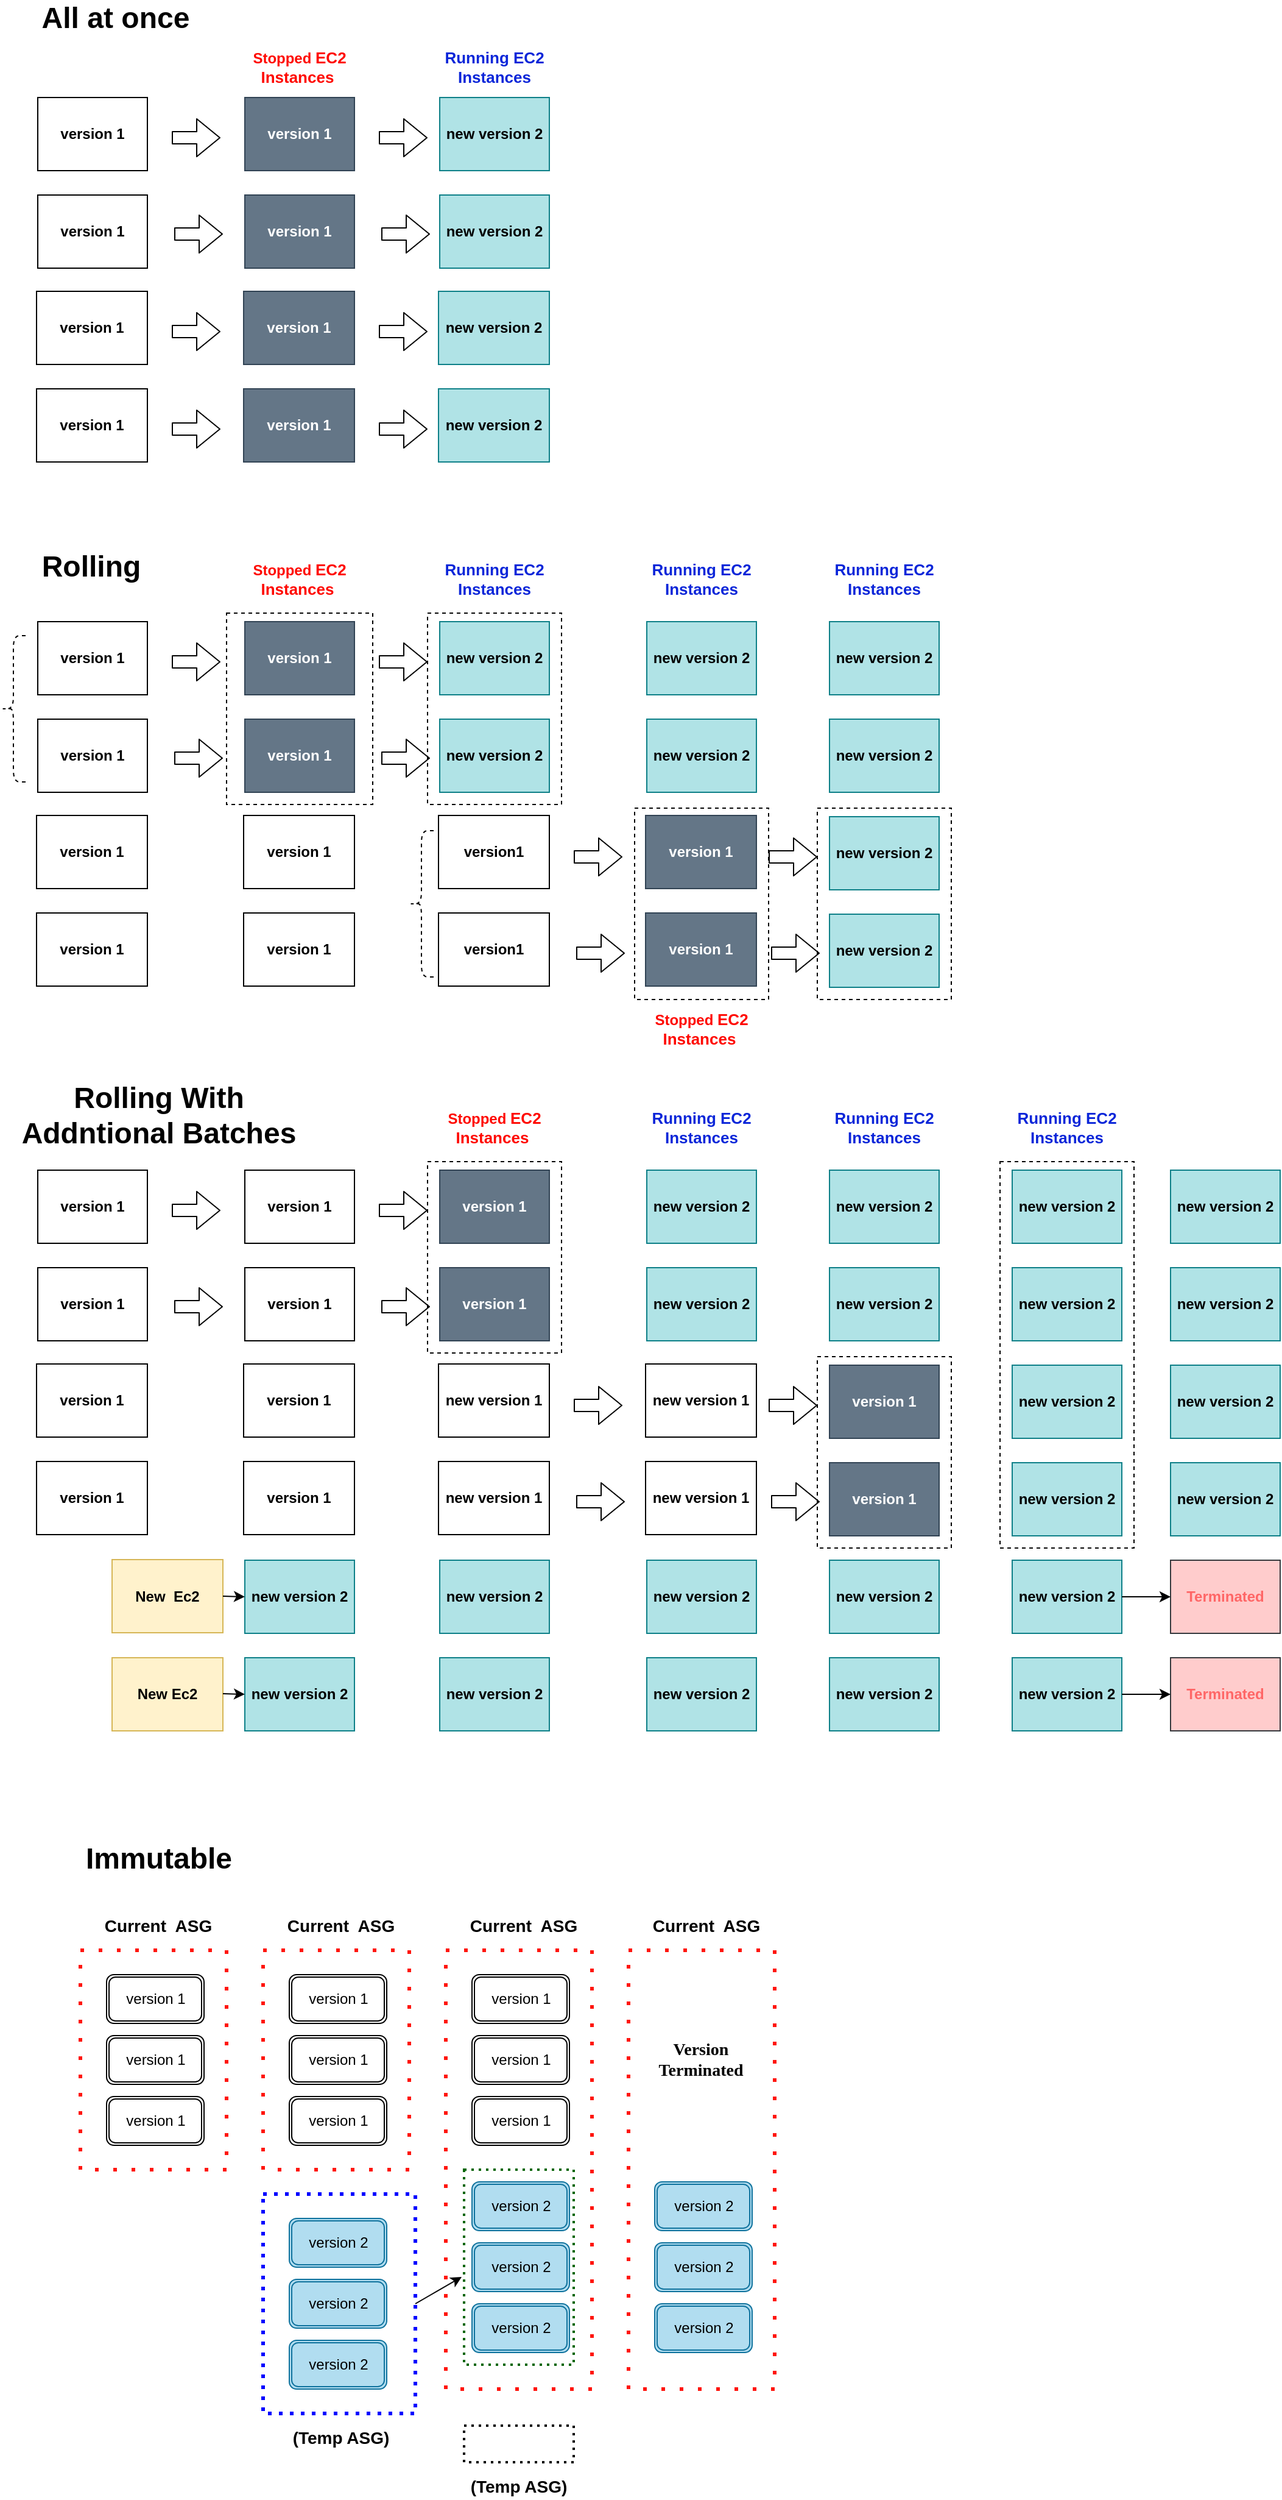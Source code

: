 <mxfile version="12.1.3" type="github" pages="1"><diagram id="eGtcGrSD5PsBv9eZA-f2" name="Page-1"><mxGraphModel dx="594" dy="747" grid="1" gridSize="10" guides="1" tooltips="1" connect="1" arrows="1" fold="1" page="1" pageScale="1" pageWidth="1654" pageHeight="2336" math="0" shadow="0"><root><mxCell id="0"/><mxCell id="1" parent="0"/><mxCell id="r1MnUn_struimIwiF0uq-36" value="" style="rounded=0;whiteSpace=wrap;html=1;dashed=1;dashPattern=1 2;fillColor=none;strokeColor=#006600;strokeWidth=2;" vertex="1" parent="1"><mxGeometry x="400" y="1820" width="90" height="160" as="geometry"/></mxCell><mxCell id="r1MnUn_struimIwiF0uq-15" value="" style="rounded=0;whiteSpace=wrap;html=1;dashed=1;dashPattern=1 4;fillColor=none;strokeColor=#FF150D;strokeWidth=3;" vertex="1" parent="1"><mxGeometry x="85" y="1640" width="120" height="180" as="geometry"/></mxCell><mxCell id="wxaTzPdYopYxYLCyc9uG-36" value="Running EC2 Instances" style="text;html=1;strokeColor=none;fillColor=none;align=center;verticalAlign=middle;whiteSpace=wrap;rounded=0;fontSize=13;fontStyle=1;fontColor=#0B26D9;" parent="1" vertex="1"><mxGeometry x="375" y="505" width="100" height="20" as="geometry"/></mxCell><mxCell id="wxaTzPdYopYxYLCyc9uG-57" value="" style="rounded=0;whiteSpace=wrap;html=1;fontSize=20;dashed=1;fillColor=none;" parent="1" vertex="1"><mxGeometry x="370" y="543" width="110" height="157" as="geometry"/></mxCell><mxCell id="wxaTzPdYopYxYLCyc9uG-60" value="" style="rounded=0;whiteSpace=wrap;html=1;fontSize=20;dashed=1;fillColor=none;backgroundOutline=1;" parent="1" vertex="1"><mxGeometry x="540" y="703" width="110" height="157" as="geometry"/></mxCell><object label="version 1" id="wxaTzPdYopYxYLCyc9uG-1"><mxCell style="rounded=0;whiteSpace=wrap;html=1;fontStyle=1" parent="1" vertex="1"><mxGeometry x="50" y="120" width="90" height="60" as="geometry"/></mxCell></object><object label="version 1" id="wxaTzPdYopYxYLCyc9uG-2"><mxCell style="rounded=0;whiteSpace=wrap;html=1;fontStyle=1" parent="1" vertex="1"><mxGeometry x="50" y="200" width="90" height="60" as="geometry"/></mxCell></object><object label="version 1" id="wxaTzPdYopYxYLCyc9uG-3"><mxCell style="rounded=0;whiteSpace=wrap;html=1;fontStyle=1" parent="1" vertex="1"><mxGeometry x="49" y="279" width="91" height="60" as="geometry"/></mxCell></object><mxCell id="wxaTzPdYopYxYLCyc9uG-4" value="" style="shape=flexArrow;endArrow=classic;html=1;" parent="1" edge="1"><mxGeometry width="50" height="50" relative="1" as="geometry"><mxPoint x="160" y="153" as="sourcePoint"/><mxPoint x="200" y="153" as="targetPoint"/></mxGeometry></mxCell><mxCell id="wxaTzPdYopYxYLCyc9uG-5" value="" style="shape=flexArrow;endArrow=classic;html=1;" parent="1" edge="1"><mxGeometry width="50" height="50" relative="1" as="geometry"><mxPoint x="162" y="232" as="sourcePoint"/><mxPoint x="202" y="232" as="targetPoint"/></mxGeometry></mxCell><mxCell id="wxaTzPdYopYxYLCyc9uG-6" value="" style="shape=flexArrow;endArrow=classic;html=1;" parent="1" edge="1"><mxGeometry width="50" height="50" relative="1" as="geometry"><mxPoint x="160" y="312" as="sourcePoint"/><mxPoint x="200" y="312" as="targetPoint"/></mxGeometry></mxCell><object label="version 1" id="wxaTzPdYopYxYLCyc9uG-7"><mxCell style="rounded=0;whiteSpace=wrap;html=1;fontStyle=1;fillColor=#647687;strokeColor=#314354;fontColor=#ffffff;" parent="1" vertex="1"><mxGeometry x="220" y="120" width="90" height="60" as="geometry"/></mxCell></object><object label="version 1" id="wxaTzPdYopYxYLCyc9uG-8"><mxCell style="rounded=0;whiteSpace=wrap;html=1;fontStyle=1;fillColor=#647687;strokeColor=#314354;fontColor=#ffffff;" parent="1" vertex="1"><mxGeometry x="220" y="200" width="90" height="60" as="geometry"/></mxCell></object><object label="version 1" id="wxaTzPdYopYxYLCyc9uG-9"><mxCell style="rounded=0;whiteSpace=wrap;html=1;fontStyle=1;fillColor=#647687;strokeColor=#314354;fontColor=#ffffff;" parent="1" vertex="1"><mxGeometry x="219" y="279" width="91" height="60" as="geometry"/></mxCell></object><mxCell id="wxaTzPdYopYxYLCyc9uG-10" value="&lt;b&gt;&lt;font color=&quot;#ff0800&quot;&gt;Stopped&amp;nbsp;&lt;span style=&quot;font-size: 13px&quot;&gt;EC2 Instances&amp;nbsp;&lt;/span&gt;&lt;/font&gt;&lt;/b&gt;" style="text;html=1;strokeColor=none;fillColor=none;align=center;verticalAlign=middle;whiteSpace=wrap;rounded=0;" parent="1" vertex="1"><mxGeometry x="202" y="80" width="126" height="30" as="geometry"/></mxCell><mxCell id="wxaTzPdYopYxYLCyc9uG-11" value="" style="shape=flexArrow;endArrow=classic;html=1;" parent="1" edge="1"><mxGeometry width="50" height="50" relative="1" as="geometry"><mxPoint x="330" y="153" as="sourcePoint"/><mxPoint x="370" y="153" as="targetPoint"/></mxGeometry></mxCell><mxCell id="wxaTzPdYopYxYLCyc9uG-12" value="" style="shape=flexArrow;endArrow=classic;html=1;" parent="1" edge="1"><mxGeometry width="50" height="50" relative="1" as="geometry"><mxPoint x="332" y="232" as="sourcePoint"/><mxPoint x="372" y="232" as="targetPoint"/></mxGeometry></mxCell><mxCell id="wxaTzPdYopYxYLCyc9uG-13" value="" style="shape=flexArrow;endArrow=classic;html=1;" parent="1" edge="1"><mxGeometry width="50" height="50" relative="1" as="geometry"><mxPoint x="330" y="312" as="sourcePoint"/><mxPoint x="370" y="312" as="targetPoint"/></mxGeometry></mxCell><object label="new version 2" id="wxaTzPdYopYxYLCyc9uG-14"><mxCell style="rounded=0;whiteSpace=wrap;html=1;fontStyle=1;fillColor=#b0e3e6;strokeColor=#0e8088;" parent="1" vertex="1"><mxGeometry x="380" y="120" width="90" height="60" as="geometry"/></mxCell></object><object label="new version 2" id="wxaTzPdYopYxYLCyc9uG-15"><mxCell style="rounded=0;whiteSpace=wrap;html=1;fontStyle=1;fillColor=#b0e3e6;strokeColor=#0e8088;" parent="1" vertex="1"><mxGeometry x="380" y="200" width="90" height="60" as="geometry"/></mxCell></object><object label="new version 2" id="wxaTzPdYopYxYLCyc9uG-16"><mxCell style="rounded=0;whiteSpace=wrap;html=1;fontStyle=1;fillColor=#b0e3e6;strokeColor=#0e8088;" parent="1" vertex="1"><mxGeometry x="379" y="279" width="91" height="60" as="geometry"/></mxCell></object><mxCell id="wxaTzPdYopYxYLCyc9uG-17" value="&amp;nbsp;All at once&amp;nbsp;" style="text;html=1;strokeColor=none;fillColor=none;align=center;verticalAlign=middle;whiteSpace=wrap;rounded=0;fontStyle=1;fontSize=24;" parent="1" vertex="1"><mxGeometry x="29" y="40" width="170" height="30" as="geometry"/></mxCell><mxCell id="wxaTzPdYopYxYLCyc9uG-18" value="Running EC2 Instances" style="text;html=1;strokeColor=none;fillColor=none;align=center;verticalAlign=middle;whiteSpace=wrap;rounded=0;fontSize=13;fontStyle=1;fontColor=#0B26D9;" parent="1" vertex="1"><mxGeometry x="375" y="85" width="100" height="20" as="geometry"/></mxCell><object label="version 1" id="wxaTzPdYopYxYLCyc9uG-19"><mxCell style="rounded=0;whiteSpace=wrap;html=1;fontStyle=1" parent="1" vertex="1"><mxGeometry x="50" y="550" width="90" height="60" as="geometry"/></mxCell></object><object label="version 1" id="wxaTzPdYopYxYLCyc9uG-20"><mxCell style="rounded=0;whiteSpace=wrap;html=1;fontStyle=1" parent="1" vertex="1"><mxGeometry x="50" y="630" width="90" height="60" as="geometry"/></mxCell></object><object label="version 1" id="wxaTzPdYopYxYLCyc9uG-21"><mxCell style="rounded=0;whiteSpace=wrap;html=1;fontStyle=1" parent="1" vertex="1"><mxGeometry x="49" y="709" width="91" height="60" as="geometry"/></mxCell></object><mxCell id="wxaTzPdYopYxYLCyc9uG-22" value="" style="shape=flexArrow;endArrow=classic;html=1;" parent="1" edge="1"><mxGeometry width="50" height="50" relative="1" as="geometry"><mxPoint x="160" y="583" as="sourcePoint"/><mxPoint x="200" y="583" as="targetPoint"/></mxGeometry></mxCell><mxCell id="wxaTzPdYopYxYLCyc9uG-23" value="" style="shape=flexArrow;endArrow=classic;html=1;" parent="1" edge="1"><mxGeometry width="50" height="50" relative="1" as="geometry"><mxPoint x="162" y="662" as="sourcePoint"/><mxPoint x="202" y="662" as="targetPoint"/></mxGeometry></mxCell><object label="version 1" id="wxaTzPdYopYxYLCyc9uG-25"><mxCell style="rounded=0;whiteSpace=wrap;html=1;fontStyle=1;fillColor=#647687;strokeColor=#314354;fontColor=#ffffff;" parent="1" vertex="1"><mxGeometry x="220" y="550" width="90" height="60" as="geometry"/></mxCell></object><object label="version 1" id="wxaTzPdYopYxYLCyc9uG-26"><mxCell style="rounded=0;whiteSpace=wrap;html=1;fontStyle=1;fillColor=#647687;strokeColor=#314354;fontColor=#ffffff;" parent="1" vertex="1"><mxGeometry x="220" y="630" width="90" height="60" as="geometry"/></mxCell></object><object label="version 1" id="wxaTzPdYopYxYLCyc9uG-27"><mxCell style="rounded=0;whiteSpace=wrap;html=1;fontStyle=1;fillColor=#647687;strokeColor=#314354;fontColor=#ffffff;" parent="1" vertex="1"><mxGeometry x="219" y="709" width="91" height="60" as="geometry"/></mxCell></object><mxCell id="wxaTzPdYopYxYLCyc9uG-28" value="&lt;b&gt;&lt;font color=&quot;#ff0800&quot;&gt;Stopped&amp;nbsp;&lt;span style=&quot;font-size: 13px&quot;&gt;EC2 Instances&amp;nbsp;&lt;/span&gt;&lt;/font&gt;&lt;/b&gt;" style="text;html=1;strokeColor=none;fillColor=none;align=center;verticalAlign=middle;whiteSpace=wrap;rounded=0;" parent="1" vertex="1"><mxGeometry x="202" y="500" width="126" height="30" as="geometry"/></mxCell><mxCell id="wxaTzPdYopYxYLCyc9uG-29" value="" style="shape=flexArrow;endArrow=classic;html=1;" parent="1" edge="1"><mxGeometry width="50" height="50" relative="1" as="geometry"><mxPoint x="330" y="583" as="sourcePoint"/><mxPoint x="370" y="583" as="targetPoint"/></mxGeometry></mxCell><mxCell id="wxaTzPdYopYxYLCyc9uG-30" value="" style="shape=flexArrow;endArrow=classic;html=1;" parent="1" edge="1"><mxGeometry width="50" height="50" relative="1" as="geometry"><mxPoint x="332" y="662" as="sourcePoint"/><mxPoint x="372" y="662" as="targetPoint"/></mxGeometry></mxCell><object label="new version 2" id="wxaTzPdYopYxYLCyc9uG-32"><mxCell style="rounded=0;whiteSpace=wrap;html=1;fontStyle=1;fillColor=#b0e3e6;strokeColor=#0e8088;" parent="1" vertex="1"><mxGeometry x="380" y="550" width="90" height="60" as="geometry"/></mxCell></object><object label="new version 2" id="wxaTzPdYopYxYLCyc9uG-33"><mxCell style="rounded=0;whiteSpace=wrap;html=1;fontStyle=1;fillColor=#b0e3e6;strokeColor=#0e8088;" parent="1" vertex="1"><mxGeometry x="380" y="630" width="90" height="60" as="geometry"/></mxCell></object><object label="new version 2" id="wxaTzPdYopYxYLCyc9uG-34"><mxCell style="rounded=0;whiteSpace=wrap;html=1;fontStyle=1;fillColor=#b0e3e6;strokeColor=#0e8088;" parent="1" vertex="1"><mxGeometry x="379" y="709" width="91" height="60" as="geometry"/></mxCell></object><mxCell id="wxaTzPdYopYxYLCyc9uG-35" value="Rolling" style="text;html=1;strokeColor=none;fillColor=none;align=center;verticalAlign=middle;whiteSpace=wrap;rounded=0;fontStyle=1;fontSize=24;" parent="1" vertex="1"><mxGeometry x="29" y="490" width="130" height="30" as="geometry"/></mxCell><object label="version 1" id="wxaTzPdYopYxYLCyc9uG-38"><mxCell style="rounded=0;whiteSpace=wrap;html=1;fontStyle=1" parent="1" vertex="1"><mxGeometry x="49" y="709" width="91" height="60" as="geometry"/></mxCell></object><object label="version 1" id="wxaTzPdYopYxYLCyc9uG-40"><mxCell style="rounded=0;whiteSpace=wrap;html=1;fontStyle=1;" parent="1" vertex="1"><mxGeometry x="219" y="709" width="91" height="60" as="geometry"/></mxCell></object><object label="version1" id="wxaTzPdYopYxYLCyc9uG-42"><mxCell style="rounded=0;whiteSpace=wrap;html=1;fontStyle=1;" parent="1" vertex="1"><mxGeometry x="379" y="709" width="91" height="60" as="geometry"/></mxCell></object><object label="version 1" id="wxaTzPdYopYxYLCyc9uG-43"><mxCell style="rounded=0;whiteSpace=wrap;html=1;fontStyle=1" parent="1" vertex="1"><mxGeometry x="49" y="789" width="91" height="60" as="geometry"/></mxCell></object><object label="version 1" id="wxaTzPdYopYxYLCyc9uG-45"><mxCell style="rounded=0;whiteSpace=wrap;html=1;fontStyle=1;" parent="1" vertex="1"><mxGeometry x="219" y="789" width="91" height="60" as="geometry"/></mxCell></object><object label="version1" id="wxaTzPdYopYxYLCyc9uG-47"><mxCell style="rounded=0;whiteSpace=wrap;html=1;fontStyle=1;" parent="1" vertex="1"><mxGeometry x="379" y="789" width="91" height="60" as="geometry"/></mxCell></object><mxCell id="wxaTzPdYopYxYLCyc9uG-48" value="" style="rounded=0;whiteSpace=wrap;html=1;fontSize=20;dashed=1;fillColor=none;" parent="1" vertex="1"><mxGeometry x="205" y="543" width="120" height="157" as="geometry"/></mxCell><object label="version 1" id="wxaTzPdYopYxYLCyc9uG-49"><mxCell style="rounded=0;whiteSpace=wrap;html=1;fontStyle=1" parent="1" vertex="1"><mxGeometry x="49" y="359" width="91" height="60" as="geometry"/></mxCell></object><mxCell id="wxaTzPdYopYxYLCyc9uG-50" value="" style="shape=flexArrow;endArrow=classic;html=1;" parent="1" edge="1"><mxGeometry width="50" height="50" relative="1" as="geometry"><mxPoint x="160" y="392" as="sourcePoint"/><mxPoint x="200" y="392" as="targetPoint"/></mxGeometry></mxCell><object label="version 1" id="wxaTzPdYopYxYLCyc9uG-51"><mxCell style="rounded=0;whiteSpace=wrap;html=1;fontStyle=1;fillColor=#647687;strokeColor=#314354;fontColor=#ffffff;" parent="1" vertex="1"><mxGeometry x="219" y="359" width="91" height="60" as="geometry"/></mxCell></object><mxCell id="wxaTzPdYopYxYLCyc9uG-52" value="" style="shape=flexArrow;endArrow=classic;html=1;" parent="1" edge="1"><mxGeometry width="50" height="50" relative="1" as="geometry"><mxPoint x="330" y="392" as="sourcePoint"/><mxPoint x="370" y="392" as="targetPoint"/></mxGeometry></mxCell><object label="new version 2" id="wxaTzPdYopYxYLCyc9uG-53"><mxCell style="rounded=0;whiteSpace=wrap;html=1;fontStyle=1;fillColor=#b0e3e6;strokeColor=#0e8088;" parent="1" vertex="1"><mxGeometry x="379" y="359" width="91" height="60" as="geometry"/></mxCell></object><mxCell id="wxaTzPdYopYxYLCyc9uG-54" value="" style="shape=curlyBracket;whiteSpace=wrap;html=1;rounded=1;dashed=1;fontSize=20;fontColor=#0B26D9;" parent="1" vertex="1"><mxGeometry x="20" y="561.5" width="20" height="120" as="geometry"/></mxCell><object label="version 1" id="wxaTzPdYopYxYLCyc9uG-58"><mxCell style="rounded=0;whiteSpace=wrap;html=1;fontStyle=1;fillColor=#647687;strokeColor=#314354;fontColor=#ffffff;" parent="1" vertex="1"><mxGeometry x="549" y="709" width="91" height="60" as="geometry"/></mxCell></object><object label="version 1" id="wxaTzPdYopYxYLCyc9uG-59"><mxCell style="rounded=0;whiteSpace=wrap;html=1;fontStyle=1;fillColor=#647687;strokeColor=#314354;fontColor=#ffffff;" parent="1" vertex="1"><mxGeometry x="549" y="789" width="91" height="60" as="geometry"/></mxCell></object><mxCell id="wxaTzPdYopYxYLCyc9uG-61" value="&lt;b&gt;&lt;font color=&quot;#ff0800&quot;&gt;Stopped&amp;nbsp;&lt;span style=&quot;font-size: 13px&quot;&gt;EC2 Instances&amp;nbsp;&lt;/span&gt;&lt;/font&gt;&lt;/b&gt;" style="text;html=1;strokeColor=none;fillColor=none;align=center;verticalAlign=middle;whiteSpace=wrap;rounded=0;" parent="1" vertex="1"><mxGeometry x="531.5" y="869" width="126" height="30" as="geometry"/></mxCell><mxCell id="wxaTzPdYopYxYLCyc9uG-62" value="" style="shape=flexArrow;endArrow=classic;html=1;" parent="1" edge="1"><mxGeometry width="50" height="50" relative="1" as="geometry"><mxPoint x="490" y="743" as="sourcePoint"/><mxPoint x="530" y="743" as="targetPoint"/></mxGeometry></mxCell><mxCell id="wxaTzPdYopYxYLCyc9uG-63" value="" style="shape=flexArrow;endArrow=classic;html=1;" parent="1" edge="1"><mxGeometry width="50" height="50" relative="1" as="geometry"><mxPoint x="492" y="822" as="sourcePoint"/><mxPoint x="532" y="822" as="targetPoint"/></mxGeometry></mxCell><mxCell id="wxaTzPdYopYxYLCyc9uG-64" value="Running EC2 Instances" style="text;html=1;strokeColor=none;fillColor=none;align=center;verticalAlign=middle;whiteSpace=wrap;rounded=0;fontSize=13;fontStyle=1;fontColor=#0B26D9;" parent="1" vertex="1"><mxGeometry x="545" y="505" width="100" height="20" as="geometry"/></mxCell><object label="new version 2" id="wxaTzPdYopYxYLCyc9uG-66"><mxCell style="rounded=0;whiteSpace=wrap;html=1;fontStyle=1;fillColor=#b0e3e6;strokeColor=#0e8088;" parent="1" vertex="1"><mxGeometry x="550" y="550" width="90" height="60" as="geometry"/></mxCell></object><object label="new version 2" id="wxaTzPdYopYxYLCyc9uG-67"><mxCell style="rounded=0;whiteSpace=wrap;html=1;fontStyle=1;fillColor=#b0e3e6;strokeColor=#0e8088;" parent="1" vertex="1"><mxGeometry x="550" y="630" width="90" height="60" as="geometry"/></mxCell></object><mxCell id="wxaTzPdYopYxYLCyc9uG-68" value="Running EC2 Instances" style="text;html=1;strokeColor=none;fillColor=none;align=center;verticalAlign=middle;whiteSpace=wrap;rounded=0;fontSize=13;fontStyle=1;fontColor=#0B26D9;" parent="1" vertex="1"><mxGeometry x="695" y="505" width="100" height="20" as="geometry"/></mxCell><object label="new version 2" id="wxaTzPdYopYxYLCyc9uG-70"><mxCell style="rounded=0;whiteSpace=wrap;html=1;fontStyle=1;fillColor=#b0e3e6;strokeColor=#0e8088;" parent="1" vertex="1"><mxGeometry x="700" y="550" width="90" height="60" as="geometry"/></mxCell></object><object label="new version 2" id="wxaTzPdYopYxYLCyc9uG-71"><mxCell style="rounded=0;whiteSpace=wrap;html=1;fontStyle=1;fillColor=#b0e3e6;strokeColor=#0e8088;" parent="1" vertex="1"><mxGeometry x="700" y="630" width="90" height="60" as="geometry"/></mxCell></object><mxCell id="wxaTzPdYopYxYLCyc9uG-73" value="" style="rounded=0;whiteSpace=wrap;html=1;fontSize=20;dashed=1;fillColor=none;" parent="1" vertex="1"><mxGeometry x="690" y="703" width="110" height="157" as="geometry"/></mxCell><object label="new version 2" id="wxaTzPdYopYxYLCyc9uG-74"><mxCell style="rounded=0;whiteSpace=wrap;html=1;fontStyle=1;fillColor=#b0e3e6;strokeColor=#0e8088;" parent="1" vertex="1"><mxGeometry x="700" y="710" width="90" height="60" as="geometry"/></mxCell></object><object label="new version 2" id="wxaTzPdYopYxYLCyc9uG-75"><mxCell style="rounded=0;whiteSpace=wrap;html=1;fontStyle=1;fillColor=#b0e3e6;strokeColor=#0e8088;" parent="1" vertex="1"><mxGeometry x="700" y="790" width="90" height="60" as="geometry"/></mxCell></object><mxCell id="wxaTzPdYopYxYLCyc9uG-76" value="" style="shape=flexArrow;endArrow=classic;html=1;" parent="1" edge="1"><mxGeometry width="50" height="50" relative="1" as="geometry"><mxPoint x="650" y="743" as="sourcePoint"/><mxPoint x="690" y="743" as="targetPoint"/></mxGeometry></mxCell><mxCell id="wxaTzPdYopYxYLCyc9uG-77" value="" style="shape=flexArrow;endArrow=classic;html=1;" parent="1" edge="1"><mxGeometry width="50" height="50" relative="1" as="geometry"><mxPoint x="652" y="822" as="sourcePoint"/><mxPoint x="692" y="822" as="targetPoint"/></mxGeometry></mxCell><mxCell id="wxaTzPdYopYxYLCyc9uG-78" value="" style="shape=curlyBracket;whiteSpace=wrap;html=1;rounded=1;dashed=1;fontSize=20;fontColor=#0B26D9;" parent="1" vertex="1"><mxGeometry x="355" y="721.5" width="20" height="120" as="geometry"/></mxCell><mxCell id="wxaTzPdYopYxYLCyc9uG-80" value="" style="rounded=0;whiteSpace=wrap;html=1;fontSize=20;dashed=1;fillColor=none;" parent="1" vertex="1"><mxGeometry x="370" y="993" width="110" height="157" as="geometry"/></mxCell><object label="version 1" id="wxaTzPdYopYxYLCyc9uG-82"><mxCell style="rounded=0;whiteSpace=wrap;html=1;fontStyle=1" parent="1" vertex="1"><mxGeometry x="50" y="1000" width="90" height="60" as="geometry"/></mxCell></object><object label="version 1" id="wxaTzPdYopYxYLCyc9uG-83"><mxCell style="rounded=0;whiteSpace=wrap;html=1;fontStyle=1" parent="1" vertex="1"><mxGeometry x="50" y="1080" width="90" height="60" as="geometry"/></mxCell></object><object label="version 1" id="wxaTzPdYopYxYLCyc9uG-84"><mxCell style="rounded=0;whiteSpace=wrap;html=1;fontStyle=1" parent="1" vertex="1"><mxGeometry x="49" y="1159" width="91" height="60" as="geometry"/></mxCell></object><mxCell id="wxaTzPdYopYxYLCyc9uG-85" value="" style="shape=flexArrow;endArrow=classic;html=1;" parent="1" edge="1"><mxGeometry width="50" height="50" relative="1" as="geometry"><mxPoint x="160" y="1033" as="sourcePoint"/><mxPoint x="200" y="1033" as="targetPoint"/></mxGeometry></mxCell><mxCell id="wxaTzPdYopYxYLCyc9uG-86" value="" style="shape=flexArrow;endArrow=classic;html=1;" parent="1" edge="1"><mxGeometry width="50" height="50" relative="1" as="geometry"><mxPoint x="162" y="1112" as="sourcePoint"/><mxPoint x="202" y="1112" as="targetPoint"/></mxGeometry></mxCell><object label="version 1" id="wxaTzPdYopYxYLCyc9uG-87"><mxCell style="rounded=0;whiteSpace=wrap;html=1;fontStyle=1;" parent="1" vertex="1"><mxGeometry x="220" y="1000" width="90" height="60" as="geometry"/></mxCell></object><object label="version 1" id="wxaTzPdYopYxYLCyc9uG-88"><mxCell style="rounded=0;whiteSpace=wrap;html=1;fontStyle=1;" parent="1" vertex="1"><mxGeometry x="220" y="1080" width="90" height="60" as="geometry"/></mxCell></object><object label="version 1" id="wxaTzPdYopYxYLCyc9uG-89"><mxCell style="rounded=0;whiteSpace=wrap;html=1;fontStyle=1;fillColor=#647687;strokeColor=#314354;fontColor=#ffffff;" parent="1" vertex="1"><mxGeometry x="219" y="1159" width="91" height="60" as="geometry"/></mxCell></object><mxCell id="wxaTzPdYopYxYLCyc9uG-90" value="&lt;b&gt;&lt;font color=&quot;#ff0800&quot;&gt;Stopped&amp;nbsp;&lt;span style=&quot;font-size: 13px&quot;&gt;EC2 Instances&amp;nbsp;&lt;/span&gt;&lt;/font&gt;&lt;/b&gt;" style="text;html=1;strokeColor=none;fillColor=none;align=center;verticalAlign=middle;whiteSpace=wrap;rounded=0;" parent="1" vertex="1"><mxGeometry x="361.5" y="950" width="126" height="30" as="geometry"/></mxCell><mxCell id="wxaTzPdYopYxYLCyc9uG-91" value="" style="shape=flexArrow;endArrow=classic;html=1;" parent="1" edge="1"><mxGeometry width="50" height="50" relative="1" as="geometry"><mxPoint x="330" y="1033" as="sourcePoint"/><mxPoint x="370" y="1033" as="targetPoint"/></mxGeometry></mxCell><mxCell id="wxaTzPdYopYxYLCyc9uG-92" value="" style="shape=flexArrow;endArrow=classic;html=1;" parent="1" edge="1"><mxGeometry width="50" height="50" relative="1" as="geometry"><mxPoint x="332" y="1112" as="sourcePoint"/><mxPoint x="372" y="1112" as="targetPoint"/></mxGeometry></mxCell><object label="version 1" id="wxaTzPdYopYxYLCyc9uG-93"><mxCell style="rounded=0;whiteSpace=wrap;html=1;fontStyle=1;fillColor=#647687;strokeColor=#314354;fontColor=#ffffff;" parent="1" vertex="1"><mxGeometry x="380" y="1000" width="90" height="60" as="geometry"/></mxCell></object><object label="version 1" id="wxaTzPdYopYxYLCyc9uG-94"><mxCell style="rounded=0;whiteSpace=wrap;html=1;fontStyle=1;fillColor=#647687;strokeColor=#314354;fontColor=#ffffff;" parent="1" vertex="1"><mxGeometry x="380" y="1080" width="90" height="60" as="geometry"/></mxCell></object><object label="new version 2" id="wxaTzPdYopYxYLCyc9uG-95"><mxCell style="rounded=0;whiteSpace=wrap;html=1;fontStyle=1;fillColor=#b0e3e6;strokeColor=#0e8088;" parent="1" vertex="1"><mxGeometry x="379" y="1159" width="91" height="60" as="geometry"/></mxCell></object><mxCell id="wxaTzPdYopYxYLCyc9uG-96" value="Rolling With Addntional Batches" style="text;html=1;strokeColor=none;fillColor=none;align=center;verticalAlign=middle;whiteSpace=wrap;rounded=0;fontStyle=1;fontSize=24;" parent="1" vertex="1"><mxGeometry x="29" y="940" width="241" height="30" as="geometry"/></mxCell><object label="version 1" id="wxaTzPdYopYxYLCyc9uG-97"><mxCell style="rounded=0;whiteSpace=wrap;html=1;fontStyle=1" parent="1" vertex="1"><mxGeometry x="49" y="1159" width="91" height="60" as="geometry"/></mxCell></object><object label="version 1" id="wxaTzPdYopYxYLCyc9uG-98"><mxCell style="rounded=0;whiteSpace=wrap;html=1;fontStyle=1;" parent="1" vertex="1"><mxGeometry x="219" y="1159" width="91" height="60" as="geometry"/></mxCell></object><object label="new version 1" id="wxaTzPdYopYxYLCyc9uG-99"><mxCell style="rounded=0;whiteSpace=wrap;html=1;fontStyle=1;" parent="1" vertex="1"><mxGeometry x="379" y="1159" width="91" height="60" as="geometry"/></mxCell></object><object label="version 1" id="wxaTzPdYopYxYLCyc9uG-100"><mxCell style="rounded=0;whiteSpace=wrap;html=1;fontStyle=1" parent="1" vertex="1"><mxGeometry x="49" y="1239" width="91" height="60" as="geometry"/></mxCell></object><object label="version 1" id="wxaTzPdYopYxYLCyc9uG-101"><mxCell style="rounded=0;whiteSpace=wrap;html=1;fontStyle=1;" parent="1" vertex="1"><mxGeometry x="219" y="1239" width="91" height="60" as="geometry"/></mxCell></object><object label="new version 1" id="wxaTzPdYopYxYLCyc9uG-102"><mxCell style="rounded=0;whiteSpace=wrap;html=1;fontStyle=1;" parent="1" vertex="1"><mxGeometry x="379" y="1239" width="91" height="60" as="geometry"/></mxCell></object><object label="new version 1" id="wxaTzPdYopYxYLCyc9uG-105"><mxCell style="rounded=0;whiteSpace=wrap;html=1;fontStyle=1;" parent="1" vertex="1"><mxGeometry x="549" y="1159" width="91" height="60" as="geometry"/></mxCell></object><object label="new version 1" id="wxaTzPdYopYxYLCyc9uG-106"><mxCell style="rounded=0;whiteSpace=wrap;html=1;fontStyle=1;" parent="1" vertex="1"><mxGeometry x="549" y="1239" width="91" height="60" as="geometry"/></mxCell></object><mxCell id="wxaTzPdYopYxYLCyc9uG-108" value="" style="shape=flexArrow;endArrow=classic;html=1;" parent="1" edge="1"><mxGeometry width="50" height="50" relative="1" as="geometry"><mxPoint x="490" y="1193" as="sourcePoint"/><mxPoint x="530" y="1193" as="targetPoint"/></mxGeometry></mxCell><mxCell id="wxaTzPdYopYxYLCyc9uG-109" value="" style="shape=flexArrow;endArrow=classic;html=1;" parent="1" edge="1"><mxGeometry width="50" height="50" relative="1" as="geometry"><mxPoint x="492" y="1272" as="sourcePoint"/><mxPoint x="532" y="1272" as="targetPoint"/></mxGeometry></mxCell><mxCell id="wxaTzPdYopYxYLCyc9uG-110" value="Running EC2 Instances" style="text;html=1;strokeColor=none;fillColor=none;align=center;verticalAlign=middle;whiteSpace=wrap;rounded=0;fontSize=13;fontStyle=1;fontColor=#0B26D9;" parent="1" vertex="1"><mxGeometry x="545" y="955" width="100" height="20" as="geometry"/></mxCell><object label="new version 2" id="wxaTzPdYopYxYLCyc9uG-111"><mxCell style="rounded=0;whiteSpace=wrap;html=1;fontStyle=1;fillColor=#b0e3e6;strokeColor=#0e8088;" parent="1" vertex="1"><mxGeometry x="550" y="1000" width="90" height="60" as="geometry"/></mxCell></object><object label="new version 2" id="wxaTzPdYopYxYLCyc9uG-112"><mxCell style="rounded=0;whiteSpace=wrap;html=1;fontStyle=1;fillColor=#b0e3e6;strokeColor=#0e8088;" parent="1" vertex="1"><mxGeometry x="550" y="1080" width="90" height="60" as="geometry"/></mxCell></object><mxCell id="wxaTzPdYopYxYLCyc9uG-113" value="Running EC2 Instances" style="text;html=1;strokeColor=none;fillColor=none;align=center;verticalAlign=middle;whiteSpace=wrap;rounded=0;fontSize=13;fontStyle=1;fontColor=#0B26D9;" parent="1" vertex="1"><mxGeometry x="695" y="955" width="100" height="20" as="geometry"/></mxCell><object label="new version 2" id="wxaTzPdYopYxYLCyc9uG-114"><mxCell style="rounded=0;whiteSpace=wrap;html=1;fontStyle=1;fillColor=#b0e3e6;strokeColor=#0e8088;" parent="1" vertex="1"><mxGeometry x="700" y="1000" width="90" height="60" as="geometry"/></mxCell></object><object label="new version 2" id="wxaTzPdYopYxYLCyc9uG-115"><mxCell style="rounded=0;whiteSpace=wrap;html=1;fontStyle=1;fillColor=#b0e3e6;strokeColor=#0e8088;" parent="1" vertex="1"><mxGeometry x="700" y="1080" width="90" height="60" as="geometry"/></mxCell></object><mxCell id="wxaTzPdYopYxYLCyc9uG-116" value="" style="rounded=0;whiteSpace=wrap;html=1;fontSize=20;dashed=1;fillColor=none;" parent="1" vertex="1"><mxGeometry x="690" y="1153" width="110" height="157" as="geometry"/></mxCell><object label="version 1" id="wxaTzPdYopYxYLCyc9uG-117"><mxCell style="rounded=0;whiteSpace=wrap;html=1;fontStyle=1;fillColor=#647687;strokeColor=#314354;fontColor=#ffffff;" parent="1" vertex="1"><mxGeometry x="700" y="1160" width="90" height="60" as="geometry"/></mxCell></object><object label="version 1" id="wxaTzPdYopYxYLCyc9uG-118"><mxCell style="rounded=0;whiteSpace=wrap;html=1;fontStyle=1;fillColor=#647687;strokeColor=#314354;fontColor=#ffffff;" parent="1" vertex="1"><mxGeometry x="700" y="1240" width="90" height="60" as="geometry"/></mxCell></object><mxCell id="wxaTzPdYopYxYLCyc9uG-119" value="" style="shape=flexArrow;endArrow=classic;html=1;" parent="1" edge="1"><mxGeometry width="50" height="50" relative="1" as="geometry"><mxPoint x="650" y="1193" as="sourcePoint"/><mxPoint x="690" y="1193" as="targetPoint"/></mxGeometry></mxCell><mxCell id="wxaTzPdYopYxYLCyc9uG-120" value="" style="shape=flexArrow;endArrow=classic;html=1;" parent="1" edge="1"><mxGeometry width="50" height="50" relative="1" as="geometry"><mxPoint x="652" y="1272" as="sourcePoint"/><mxPoint x="692" y="1272" as="targetPoint"/></mxGeometry></mxCell><object label="New&amp;nbsp; Ec2" id="wxaTzPdYopYxYLCyc9uG-126"><mxCell style="rounded=0;whiteSpace=wrap;html=1;fontStyle=1;fillColor=#fff2cc;strokeColor=#d6b656;" parent="1" vertex="1"><mxGeometry x="111" y="1319.5" width="91" height="60" as="geometry"/></mxCell></object><object label="New Ec2" id="wxaTzPdYopYxYLCyc9uG-127"><mxCell style="rounded=0;whiteSpace=wrap;html=1;fontStyle=1;fillColor=#fff2cc;strokeColor=#d6b656;" parent="1" vertex="1"><mxGeometry x="111" y="1400" width="91" height="60" as="geometry"/></mxCell></object><object label="new version 2" id="wxaTzPdYopYxYLCyc9uG-128"><mxCell style="rounded=0;whiteSpace=wrap;html=1;fontStyle=1;fillColor=#b0e3e6;strokeColor=#0e8088;" parent="1" vertex="1"><mxGeometry x="220" y="1320" width="90" height="60" as="geometry"/></mxCell></object><object label="new version 2" id="wxaTzPdYopYxYLCyc9uG-129"><mxCell style="rounded=0;whiteSpace=wrap;html=1;fontStyle=1;fillColor=#b0e3e6;strokeColor=#0e8088;" parent="1" vertex="1"><mxGeometry x="220" y="1400" width="90" height="60" as="geometry"/></mxCell></object><object label="new version 2" id="wxaTzPdYopYxYLCyc9uG-130"><mxCell style="rounded=0;whiteSpace=wrap;html=1;fontStyle=1;fillColor=#b0e3e6;strokeColor=#0e8088;" parent="1" vertex="1"><mxGeometry x="380" y="1320" width="90" height="60" as="geometry"/></mxCell></object><object label="new version 2" id="wxaTzPdYopYxYLCyc9uG-131"><mxCell style="rounded=0;whiteSpace=wrap;html=1;fontStyle=1;fillColor=#b0e3e6;strokeColor=#0e8088;" parent="1" vertex="1"><mxGeometry x="380" y="1400" width="90" height="60" as="geometry"/></mxCell></object><object label="new version 2" id="wxaTzPdYopYxYLCyc9uG-132"><mxCell style="rounded=0;whiteSpace=wrap;html=1;fontStyle=1;fillColor=#b0e3e6;strokeColor=#0e8088;" parent="1" vertex="1"><mxGeometry x="550" y="1320" width="90" height="60" as="geometry"/></mxCell></object><object label="new version 2" id="wxaTzPdYopYxYLCyc9uG-133"><mxCell style="rounded=0;whiteSpace=wrap;html=1;fontStyle=1;fillColor=#b0e3e6;strokeColor=#0e8088;" parent="1" vertex="1"><mxGeometry x="550" y="1400" width="90" height="60" as="geometry"/></mxCell></object><object label="new version 2" id="wxaTzPdYopYxYLCyc9uG-134"><mxCell style="rounded=0;whiteSpace=wrap;html=1;fontStyle=1;fillColor=#b0e3e6;strokeColor=#0e8088;" parent="1" vertex="1"><mxGeometry x="700" y="1320" width="90" height="60" as="geometry"/></mxCell></object><object label="new version 2" id="wxaTzPdYopYxYLCyc9uG-135"><mxCell style="rounded=0;whiteSpace=wrap;html=1;fontStyle=1;fillColor=#b0e3e6;strokeColor=#0e8088;" parent="1" vertex="1"><mxGeometry x="700" y="1400" width="90" height="60" as="geometry"/></mxCell></object><mxCell id="wxaTzPdYopYxYLCyc9uG-136" value="Running EC2 Instances" style="text;html=1;strokeColor=none;fillColor=none;align=center;verticalAlign=middle;whiteSpace=wrap;rounded=0;fontSize=13;fontStyle=1;fontColor=#0B26D9;" parent="1" vertex="1"><mxGeometry x="845" y="955" width="100" height="20" as="geometry"/></mxCell><object label="new version 2" id="wxaTzPdYopYxYLCyc9uG-137"><mxCell style="rounded=0;whiteSpace=wrap;html=1;fontStyle=1;fillColor=#b0e3e6;strokeColor=#0e8088;" parent="1" vertex="1"><mxGeometry x="850" y="1000" width="90" height="60" as="geometry"/></mxCell></object><object label="new version 2" id="wxaTzPdYopYxYLCyc9uG-138"><mxCell style="rounded=0;whiteSpace=wrap;html=1;fontStyle=1;fillColor=#b0e3e6;strokeColor=#0e8088;" parent="1" vertex="1"><mxGeometry x="850" y="1080" width="90" height="60" as="geometry"/></mxCell></object><mxCell id="wxaTzPdYopYxYLCyc9uG-139" value="" style="rounded=0;whiteSpace=wrap;html=1;fontSize=20;dashed=1;fillColor=none;" parent="1" vertex="1"><mxGeometry x="840" y="993" width="110" height="317" as="geometry"/></mxCell><object label="new version 2" id="wxaTzPdYopYxYLCyc9uG-140"><mxCell style="rounded=0;whiteSpace=wrap;html=1;fontStyle=1;fillColor=#b0e3e6;strokeColor=#0e8088;" parent="1" vertex="1"><mxGeometry x="850" y="1160" width="90" height="60" as="geometry"/></mxCell></object><object label="new version 2" id="wxaTzPdYopYxYLCyc9uG-141"><mxCell style="rounded=0;whiteSpace=wrap;html=1;fontStyle=1;fillColor=#b0e3e6;strokeColor=#0e8088;" parent="1" vertex="1"><mxGeometry x="850" y="1240" width="90" height="60" as="geometry"/></mxCell></object><object label="new version 2" id="wxaTzPdYopYxYLCyc9uG-142"><mxCell style="rounded=0;whiteSpace=wrap;html=1;fontStyle=1;fillColor=#b0e3e6;strokeColor=#0e8088;" parent="1" vertex="1"><mxGeometry x="850" y="1320" width="90" height="60" as="geometry"/></mxCell></object><object label="new version 2" id="wxaTzPdYopYxYLCyc9uG-143"><mxCell style="rounded=0;whiteSpace=wrap;html=1;fontStyle=1;fillColor=#b0e3e6;strokeColor=#0e8088;" parent="1" vertex="1"><mxGeometry x="850" y="1400" width="90" height="60" as="geometry"/></mxCell></object><mxCell id="wxaTzPdYopYxYLCyc9uG-146" value="" style="endArrow=classic;html=1;fontSize=24;fontColor=#0B26D9;entryX=0;entryY=0.5;entryDx=0;entryDy=0;exitX=1;exitY=0.5;exitDx=0;exitDy=0;" parent="1" source="wxaTzPdYopYxYLCyc9uG-126" target="wxaTzPdYopYxYLCyc9uG-128" edge="1"><mxGeometry width="50" height="50" relative="1" as="geometry"><mxPoint x="20" y="1540" as="sourcePoint"/><mxPoint x="70" y="1490" as="targetPoint"/></mxGeometry></mxCell><mxCell id="wxaTzPdYopYxYLCyc9uG-147" value="" style="endArrow=classic;html=1;fontSize=24;fontColor=#0B26D9;entryX=0;entryY=0.5;entryDx=0;entryDy=0;exitX=1;exitY=0.5;exitDx=0;exitDy=0;" parent="1" edge="1"><mxGeometry width="50" height="50" relative="1" as="geometry"><mxPoint x="202" y="1429.5" as="sourcePoint"/><mxPoint x="220" y="1430" as="targetPoint"/></mxGeometry></mxCell><object label="new version 2" id="r1MnUn_struimIwiF0uq-2"><mxCell style="rounded=0;whiteSpace=wrap;html=1;fontStyle=1;fillColor=#b0e3e6;strokeColor=#0e8088;" vertex="1" parent="1"><mxGeometry x="980" y="1000" width="90" height="60" as="geometry"/></mxCell></object><object label="new version 2" id="r1MnUn_struimIwiF0uq-3"><mxCell style="rounded=0;whiteSpace=wrap;html=1;fontStyle=1;fillColor=#b0e3e6;strokeColor=#0e8088;" vertex="1" parent="1"><mxGeometry x="980" y="1080" width="90" height="60" as="geometry"/></mxCell></object><object label="new version 2" id="r1MnUn_struimIwiF0uq-4"><mxCell style="rounded=0;whiteSpace=wrap;html=1;fontStyle=1;fillColor=#b0e3e6;strokeColor=#0e8088;" vertex="1" parent="1"><mxGeometry x="980" y="1160" width="90" height="60" as="geometry"/></mxCell></object><object label="new version 2" id="r1MnUn_struimIwiF0uq-5"><mxCell style="rounded=0;whiteSpace=wrap;html=1;fontStyle=1;fillColor=#b0e3e6;strokeColor=#0e8088;" vertex="1" parent="1"><mxGeometry x="980" y="1240" width="90" height="60" as="geometry"/></mxCell></object><object label="&lt;font color=&quot;#ff6666&quot;&gt;Terminated&lt;/font&gt;" id="r1MnUn_struimIwiF0uq-6"><mxCell style="rounded=0;whiteSpace=wrap;html=1;fontStyle=1;fillColor=#ffcccc;strokeColor=#36393d;" vertex="1" parent="1"><mxGeometry x="980" y="1320" width="90" height="60" as="geometry"/></mxCell></object><object label="&lt;font color=&quot;#ff6666&quot;&gt;Terminated&lt;/font&gt;" id="r1MnUn_struimIwiF0uq-7"><mxCell style="rounded=0;whiteSpace=wrap;html=1;fontStyle=1;fillColor=#ffcccc;strokeColor=#36393d;" vertex="1" parent="1"><mxGeometry x="980" y="1400" width="90" height="60" as="geometry"/></mxCell></object><mxCell id="r1MnUn_struimIwiF0uq-8" value="" style="endArrow=classic;html=1;entryX=0;entryY=0.5;entryDx=0;entryDy=0;exitX=1;exitY=0.5;exitDx=0;exitDy=0;" edge="1" parent="1" source="wxaTzPdYopYxYLCyc9uG-142" target="r1MnUn_struimIwiF0uq-6"><mxGeometry width="50" height="50" relative="1" as="geometry"><mxPoint x="620" y="1530" as="sourcePoint"/><mxPoint x="670" y="1480" as="targetPoint"/></mxGeometry></mxCell><mxCell id="r1MnUn_struimIwiF0uq-9" value="" style="endArrow=classic;html=1;entryX=0;entryY=0.5;entryDx=0;entryDy=0;exitX=1;exitY=0.5;exitDx=0;exitDy=0;" edge="1" parent="1"><mxGeometry width="50" height="50" relative="1" as="geometry"><mxPoint x="940" y="1430" as="sourcePoint"/><mxPoint x="980" y="1430" as="targetPoint"/></mxGeometry></mxCell><mxCell id="r1MnUn_struimIwiF0uq-11" value="Immutable" style="text;html=1;strokeColor=none;fillColor=none;align=center;verticalAlign=middle;whiteSpace=wrap;rounded=0;fontStyle=1;fontSize=24;" vertex="1" parent="1"><mxGeometry x="29" y="1550" width="241" height="30" as="geometry"/></mxCell><mxCell id="r1MnUn_struimIwiF0uq-12" value="version 1" style="shape=ext;double=1;rounded=1;whiteSpace=wrap;html=1;" vertex="1" parent="1"><mxGeometry x="106.5" y="1660" width="80" height="40" as="geometry"/></mxCell><mxCell id="r1MnUn_struimIwiF0uq-13" value="version 1" style="shape=ext;double=1;rounded=1;whiteSpace=wrap;html=1;" vertex="1" parent="1"><mxGeometry x="106.5" y="1710" width="80" height="40" as="geometry"/></mxCell><mxCell id="r1MnUn_struimIwiF0uq-14" value="version 1" style="shape=ext;double=1;rounded=1;whiteSpace=wrap;html=1;" vertex="1" parent="1"><mxGeometry x="106.5" y="1760" width="80" height="40" as="geometry"/></mxCell><mxCell id="r1MnUn_struimIwiF0uq-16" value="Current&amp;nbsp; ASG" style="text;html=1;strokeColor=none;fillColor=none;align=center;verticalAlign=middle;whiteSpace=wrap;rounded=0;dashed=1;dashPattern=1 4;fontStyle=1;fontSize=14;" vertex="1" parent="1"><mxGeometry x="99" y="1610" width="100" height="20" as="geometry"/></mxCell><mxCell id="r1MnUn_struimIwiF0uq-17" value="" style="rounded=0;whiteSpace=wrap;html=1;dashed=1;dashPattern=1 4;fillColor=none;strokeColor=#FF150D;strokeWidth=3;" vertex="1" parent="1"><mxGeometry x="235" y="1640" width="120" height="180" as="geometry"/></mxCell><mxCell id="r1MnUn_struimIwiF0uq-18" value="version 1" style="shape=ext;double=1;rounded=1;whiteSpace=wrap;html=1;" vertex="1" parent="1"><mxGeometry x="256.5" y="1660" width="80" height="40" as="geometry"/></mxCell><mxCell id="r1MnUn_struimIwiF0uq-19" value="version 1" style="shape=ext;double=1;rounded=1;whiteSpace=wrap;html=1;" vertex="1" parent="1"><mxGeometry x="256.5" y="1710" width="80" height="40" as="geometry"/></mxCell><mxCell id="r1MnUn_struimIwiF0uq-20" value="version 1" style="shape=ext;double=1;rounded=1;whiteSpace=wrap;html=1;" vertex="1" parent="1"><mxGeometry x="256.5" y="1760" width="80" height="40" as="geometry"/></mxCell><mxCell id="r1MnUn_struimIwiF0uq-21" value="Current&amp;nbsp; ASG" style="text;html=1;strokeColor=none;fillColor=none;align=center;verticalAlign=middle;whiteSpace=wrap;rounded=0;dashed=1;dashPattern=1 4;fontStyle=1;fontSize=14;" vertex="1" parent="1"><mxGeometry x="249" y="1610" width="100" height="20" as="geometry"/></mxCell><mxCell id="r1MnUn_struimIwiF0uq-22" value="" style="rounded=0;whiteSpace=wrap;html=1;dashed=1;dashPattern=1 4;fillColor=none;strokeColor=#FF150D;strokeWidth=3;" vertex="1" parent="1"><mxGeometry x="385" y="1640" width="120" height="360" as="geometry"/></mxCell><mxCell id="r1MnUn_struimIwiF0uq-23" value="version 1" style="shape=ext;double=1;rounded=1;whiteSpace=wrap;html=1;" vertex="1" parent="1"><mxGeometry x="406.5" y="1660" width="80" height="40" as="geometry"/></mxCell><mxCell id="r1MnUn_struimIwiF0uq-24" value="version 1" style="shape=ext;double=1;rounded=1;whiteSpace=wrap;html=1;" vertex="1" parent="1"><mxGeometry x="406.5" y="1710" width="80" height="40" as="geometry"/></mxCell><mxCell id="r1MnUn_struimIwiF0uq-25" value="version 1" style="shape=ext;double=1;rounded=1;whiteSpace=wrap;html=1;" vertex="1" parent="1"><mxGeometry x="406.5" y="1760" width="80" height="40" as="geometry"/></mxCell><mxCell id="r1MnUn_struimIwiF0uq-26" value="Current&amp;nbsp; ASG" style="text;html=1;strokeColor=none;fillColor=none;align=center;verticalAlign=middle;whiteSpace=wrap;rounded=0;dashed=1;dashPattern=1 4;fontStyle=1;fontSize=14;" vertex="1" parent="1"><mxGeometry x="399" y="1610" width="100" height="20" as="geometry"/></mxCell><mxCell id="r1MnUn_struimIwiF0uq-27" value="version 2" style="shape=ext;double=1;rounded=1;whiteSpace=wrap;html=1;fillColor=#b1ddf0;strokeColor=#10739e;" vertex="1" parent="1"><mxGeometry x="406.5" y="1830" width="80" height="40" as="geometry"/></mxCell><mxCell id="r1MnUn_struimIwiF0uq-28" value="version 2" style="shape=ext;double=1;rounded=1;whiteSpace=wrap;html=1;fillColor=#b1ddf0;strokeColor=#10739e;" vertex="1" parent="1"><mxGeometry x="406.5" y="1880" width="80" height="40" as="geometry"/></mxCell><mxCell id="r1MnUn_struimIwiF0uq-29" value="version 2" style="shape=ext;double=1;rounded=1;whiteSpace=wrap;html=1;fillColor=#b1ddf0;strokeColor=#10739e;" vertex="1" parent="1"><mxGeometry x="406.5" y="1930" width="80" height="40" as="geometry"/></mxCell><mxCell id="r1MnUn_struimIwiF0uq-30" value="version 2" style="shape=ext;double=1;rounded=1;whiteSpace=wrap;html=1;fillColor=#b1ddf0;strokeColor=#10739e;" vertex="1" parent="1"><mxGeometry x="256.5" y="1860" width="80" height="40" as="geometry"/></mxCell><mxCell id="r1MnUn_struimIwiF0uq-31" value="version 2" style="shape=ext;double=1;rounded=1;whiteSpace=wrap;html=1;fillColor=#b1ddf0;strokeColor=#10739e;" vertex="1" parent="1"><mxGeometry x="256.5" y="1910" width="80" height="40" as="geometry"/></mxCell><mxCell id="r1MnUn_struimIwiF0uq-32" value="version 2" style="shape=ext;double=1;rounded=1;whiteSpace=wrap;html=1;fillColor=#b1ddf0;strokeColor=#10739e;" vertex="1" parent="1"><mxGeometry x="256.5" y="1960" width="80" height="40" as="geometry"/></mxCell><mxCell id="r1MnUn_struimIwiF0uq-33" value="" style="rounded=0;whiteSpace=wrap;html=1;dashed=1;dashPattern=1 2;fillColor=none;strokeColor=#0000FF;strokeWidth=3;" vertex="1" parent="1"><mxGeometry x="235" y="1840" width="125" height="180" as="geometry"/></mxCell><mxCell id="r1MnUn_struimIwiF0uq-34" value="(Temp ASG)" style="text;html=1;strokeColor=none;fillColor=none;align=center;verticalAlign=middle;whiteSpace=wrap;rounded=0;dashed=1;dashPattern=1 4;fontStyle=1;fontSize=14;" vertex="1" parent="1"><mxGeometry x="249" y="2030" width="100" height="20" as="geometry"/></mxCell><mxCell id="r1MnUn_struimIwiF0uq-35" value="" style="endArrow=classic;html=1;fontSize=14;entryX=-0.022;entryY=0.55;entryDx=0;entryDy=0;exitX=1;exitY=0.5;exitDx=0;exitDy=0;entryPerimeter=0;" edge="1" parent="1" source="r1MnUn_struimIwiF0uq-33" target="r1MnUn_struimIwiF0uq-36"><mxGeometry width="50" height="50" relative="1" as="geometry"><mxPoint x="130" y="2120" as="sourcePoint"/><mxPoint x="180" y="2070" as="targetPoint"/></mxGeometry></mxCell><mxCell id="r1MnUn_struimIwiF0uq-38" value="(Temp ASG)" style="text;html=1;strokeColor=none;fillColor=none;align=center;verticalAlign=middle;whiteSpace=wrap;rounded=0;dashed=1;dashPattern=1 4;fontStyle=1;fontSize=14;" vertex="1" parent="1"><mxGeometry x="395" y="2070" width="100" height="20" as="geometry"/></mxCell><mxCell id="r1MnUn_struimIwiF0uq-39" value="" style="rounded=0;whiteSpace=wrap;html=1;dashed=1;dashPattern=1 2;fillColor=none;strokeColor=#000000;strokeWidth=2;" vertex="1" parent="1"><mxGeometry x="400" y="2030" width="90" height="30" as="geometry"/></mxCell><mxCell id="r1MnUn_struimIwiF0uq-40" value="" style="rounded=0;whiteSpace=wrap;html=1;dashed=1;dashPattern=1 4;fillColor=none;strokeColor=#FF150D;strokeWidth=3;" vertex="1" parent="1"><mxGeometry x="535" y="1640" width="120" height="360" as="geometry"/></mxCell><mxCell id="r1MnUn_struimIwiF0uq-41" value="Current&amp;nbsp; ASG" style="text;html=1;strokeColor=none;fillColor=none;align=center;verticalAlign=middle;whiteSpace=wrap;rounded=0;dashed=1;dashPattern=1 4;fontStyle=1;fontSize=14;" vertex="1" parent="1"><mxGeometry x="549" y="1610" width="100" height="20" as="geometry"/></mxCell><mxCell id="r1MnUn_struimIwiF0uq-42" value="version 2" style="shape=ext;double=1;rounded=1;whiteSpace=wrap;html=1;fillColor=#b1ddf0;strokeColor=#10739e;" vertex="1" parent="1"><mxGeometry x="556.5" y="1830" width="80" height="40" as="geometry"/></mxCell><mxCell id="r1MnUn_struimIwiF0uq-43" value="version 2" style="shape=ext;double=1;rounded=1;whiteSpace=wrap;html=1;fillColor=#b1ddf0;strokeColor=#10739e;" vertex="1" parent="1"><mxGeometry x="556.5" y="1880" width="80" height="40" as="geometry"/></mxCell><mxCell id="r1MnUn_struimIwiF0uq-44" value="version 2" style="shape=ext;double=1;rounded=1;whiteSpace=wrap;html=1;fillColor=#b1ddf0;strokeColor=#10739e;" vertex="1" parent="1"><mxGeometry x="556.5" y="1930" width="80" height="40" as="geometry"/></mxCell><mxCell id="r1MnUn_struimIwiF0uq-45" value="Version Terminated" style="text;html=1;strokeColor=none;fillColor=none;align=center;verticalAlign=middle;whiteSpace=wrap;rounded=0;dashed=1;dashPattern=1 2;fontSize=14;fontStyle=1;fontFamily=Verdana;rotation=0;" vertex="1" parent="1"><mxGeometry x="550" y="1700" width="89" height="60" as="geometry"/></mxCell></root></mxGraphModel></diagram></mxfile>